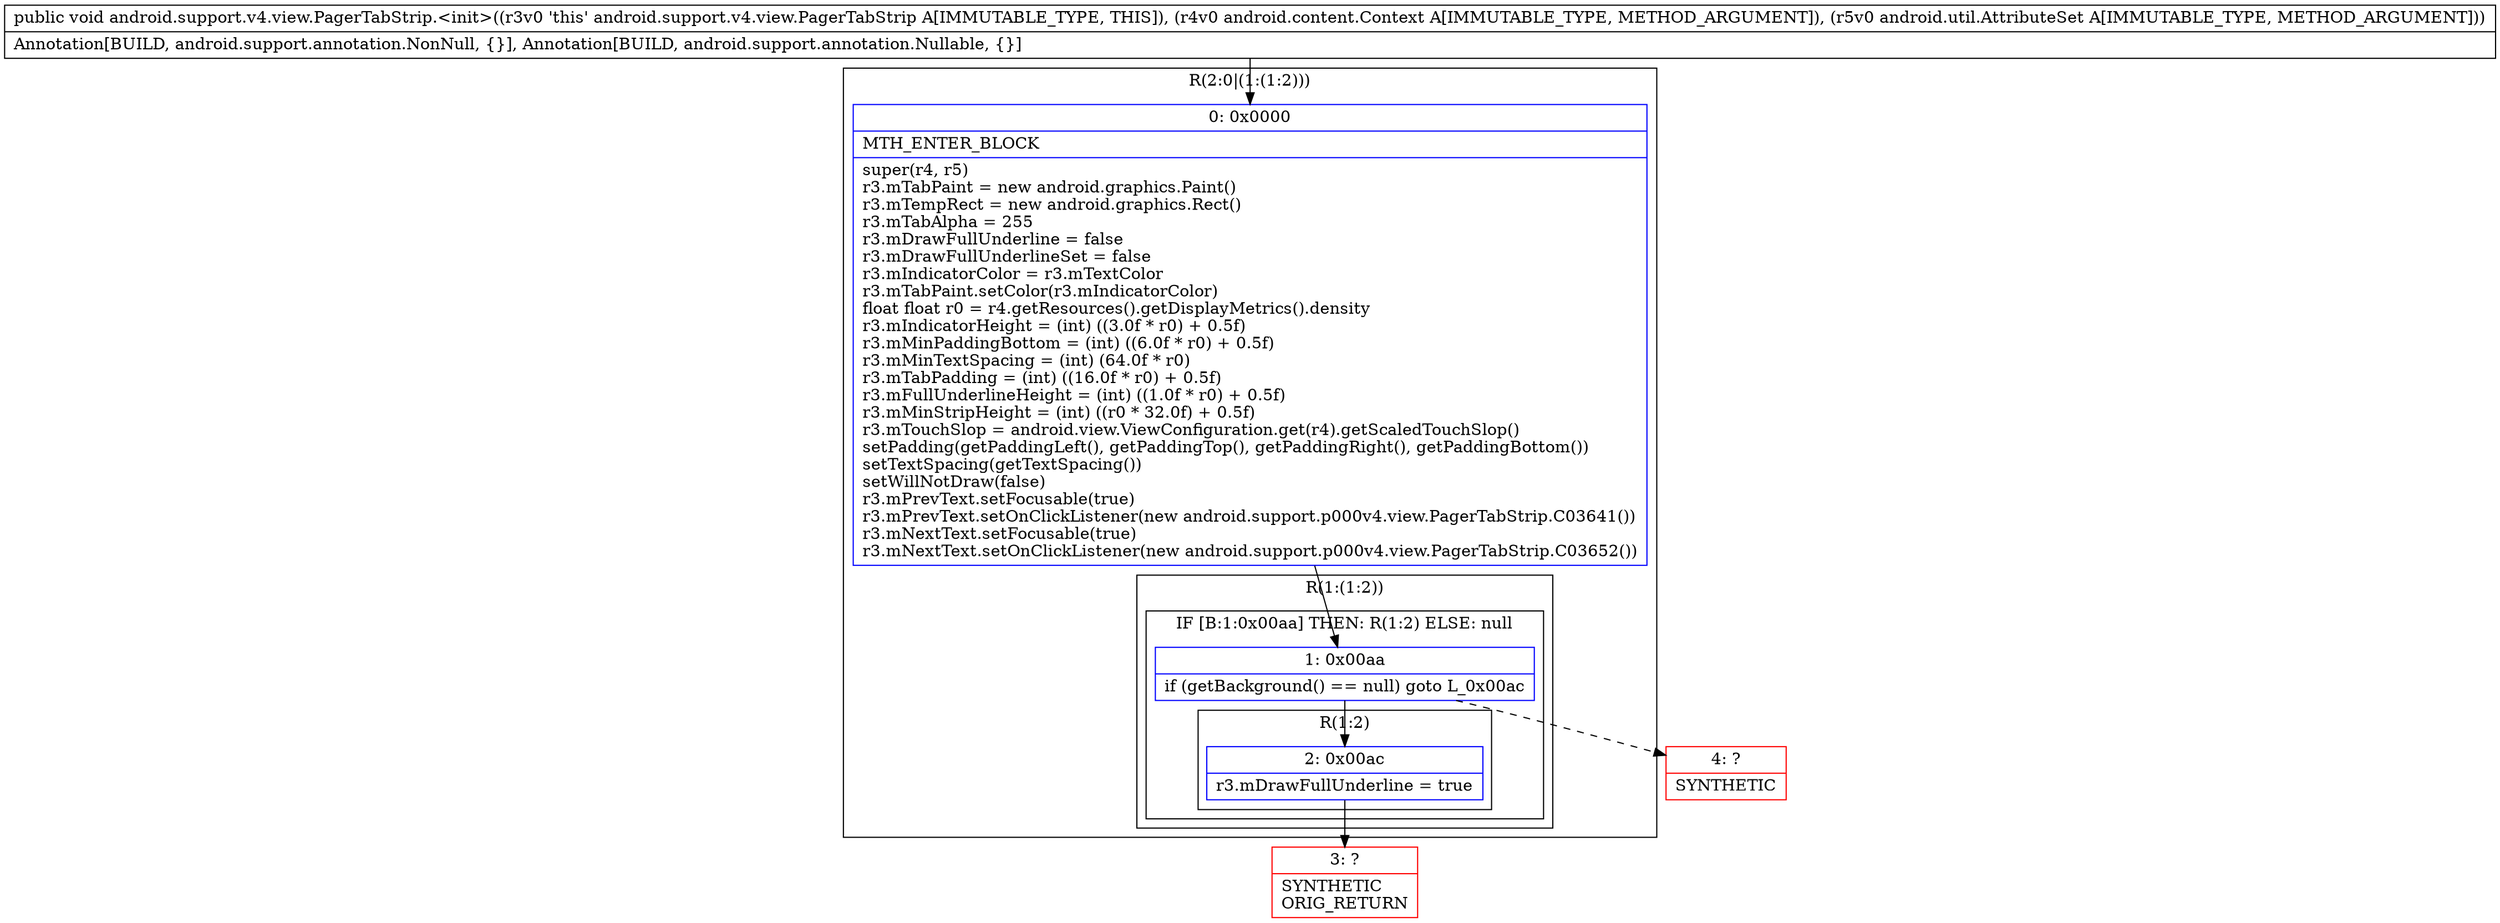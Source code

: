digraph "CFG forandroid.support.v4.view.PagerTabStrip.\<init\>(Landroid\/content\/Context;Landroid\/util\/AttributeSet;)V" {
subgraph cluster_Region_2142778027 {
label = "R(2:0|(1:(1:2)))";
node [shape=record,color=blue];
Node_0 [shape=record,label="{0\:\ 0x0000|MTH_ENTER_BLOCK\l|super(r4, r5)\lr3.mTabPaint = new android.graphics.Paint()\lr3.mTempRect = new android.graphics.Rect()\lr3.mTabAlpha = 255\lr3.mDrawFullUnderline = false\lr3.mDrawFullUnderlineSet = false\lr3.mIndicatorColor = r3.mTextColor\lr3.mTabPaint.setColor(r3.mIndicatorColor)\lfloat float r0 = r4.getResources().getDisplayMetrics().density\lr3.mIndicatorHeight = (int) ((3.0f * r0) + 0.5f)\lr3.mMinPaddingBottom = (int) ((6.0f * r0) + 0.5f)\lr3.mMinTextSpacing = (int) (64.0f * r0)\lr3.mTabPadding = (int) ((16.0f * r0) + 0.5f)\lr3.mFullUnderlineHeight = (int) ((1.0f * r0) + 0.5f)\lr3.mMinStripHeight = (int) ((r0 * 32.0f) + 0.5f)\lr3.mTouchSlop = android.view.ViewConfiguration.get(r4).getScaledTouchSlop()\lsetPadding(getPaddingLeft(), getPaddingTop(), getPaddingRight(), getPaddingBottom())\lsetTextSpacing(getTextSpacing())\lsetWillNotDraw(false)\lr3.mPrevText.setFocusable(true)\lr3.mPrevText.setOnClickListener(new android.support.p000v4.view.PagerTabStrip.C03641())\lr3.mNextText.setFocusable(true)\lr3.mNextText.setOnClickListener(new android.support.p000v4.view.PagerTabStrip.C03652())\l}"];
subgraph cluster_Region_1490597700 {
label = "R(1:(1:2))";
node [shape=record,color=blue];
subgraph cluster_IfRegion_887755736 {
label = "IF [B:1:0x00aa] THEN: R(1:2) ELSE: null";
node [shape=record,color=blue];
Node_1 [shape=record,label="{1\:\ 0x00aa|if (getBackground() == null) goto L_0x00ac\l}"];
subgraph cluster_Region_1327445423 {
label = "R(1:2)";
node [shape=record,color=blue];
Node_2 [shape=record,label="{2\:\ 0x00ac|r3.mDrawFullUnderline = true\l}"];
}
}
}
}
Node_3 [shape=record,color=red,label="{3\:\ ?|SYNTHETIC\lORIG_RETURN\l}"];
Node_4 [shape=record,color=red,label="{4\:\ ?|SYNTHETIC\l}"];
MethodNode[shape=record,label="{public void android.support.v4.view.PagerTabStrip.\<init\>((r3v0 'this' android.support.v4.view.PagerTabStrip A[IMMUTABLE_TYPE, THIS]), (r4v0 android.content.Context A[IMMUTABLE_TYPE, METHOD_ARGUMENT]), (r5v0 android.util.AttributeSet A[IMMUTABLE_TYPE, METHOD_ARGUMENT]))  | Annotation[BUILD, android.support.annotation.NonNull, \{\}], Annotation[BUILD, android.support.annotation.Nullable, \{\}]\l}"];
MethodNode -> Node_0;
Node_0 -> Node_1;
Node_1 -> Node_2;
Node_1 -> Node_4[style=dashed];
Node_2 -> Node_3;
}

